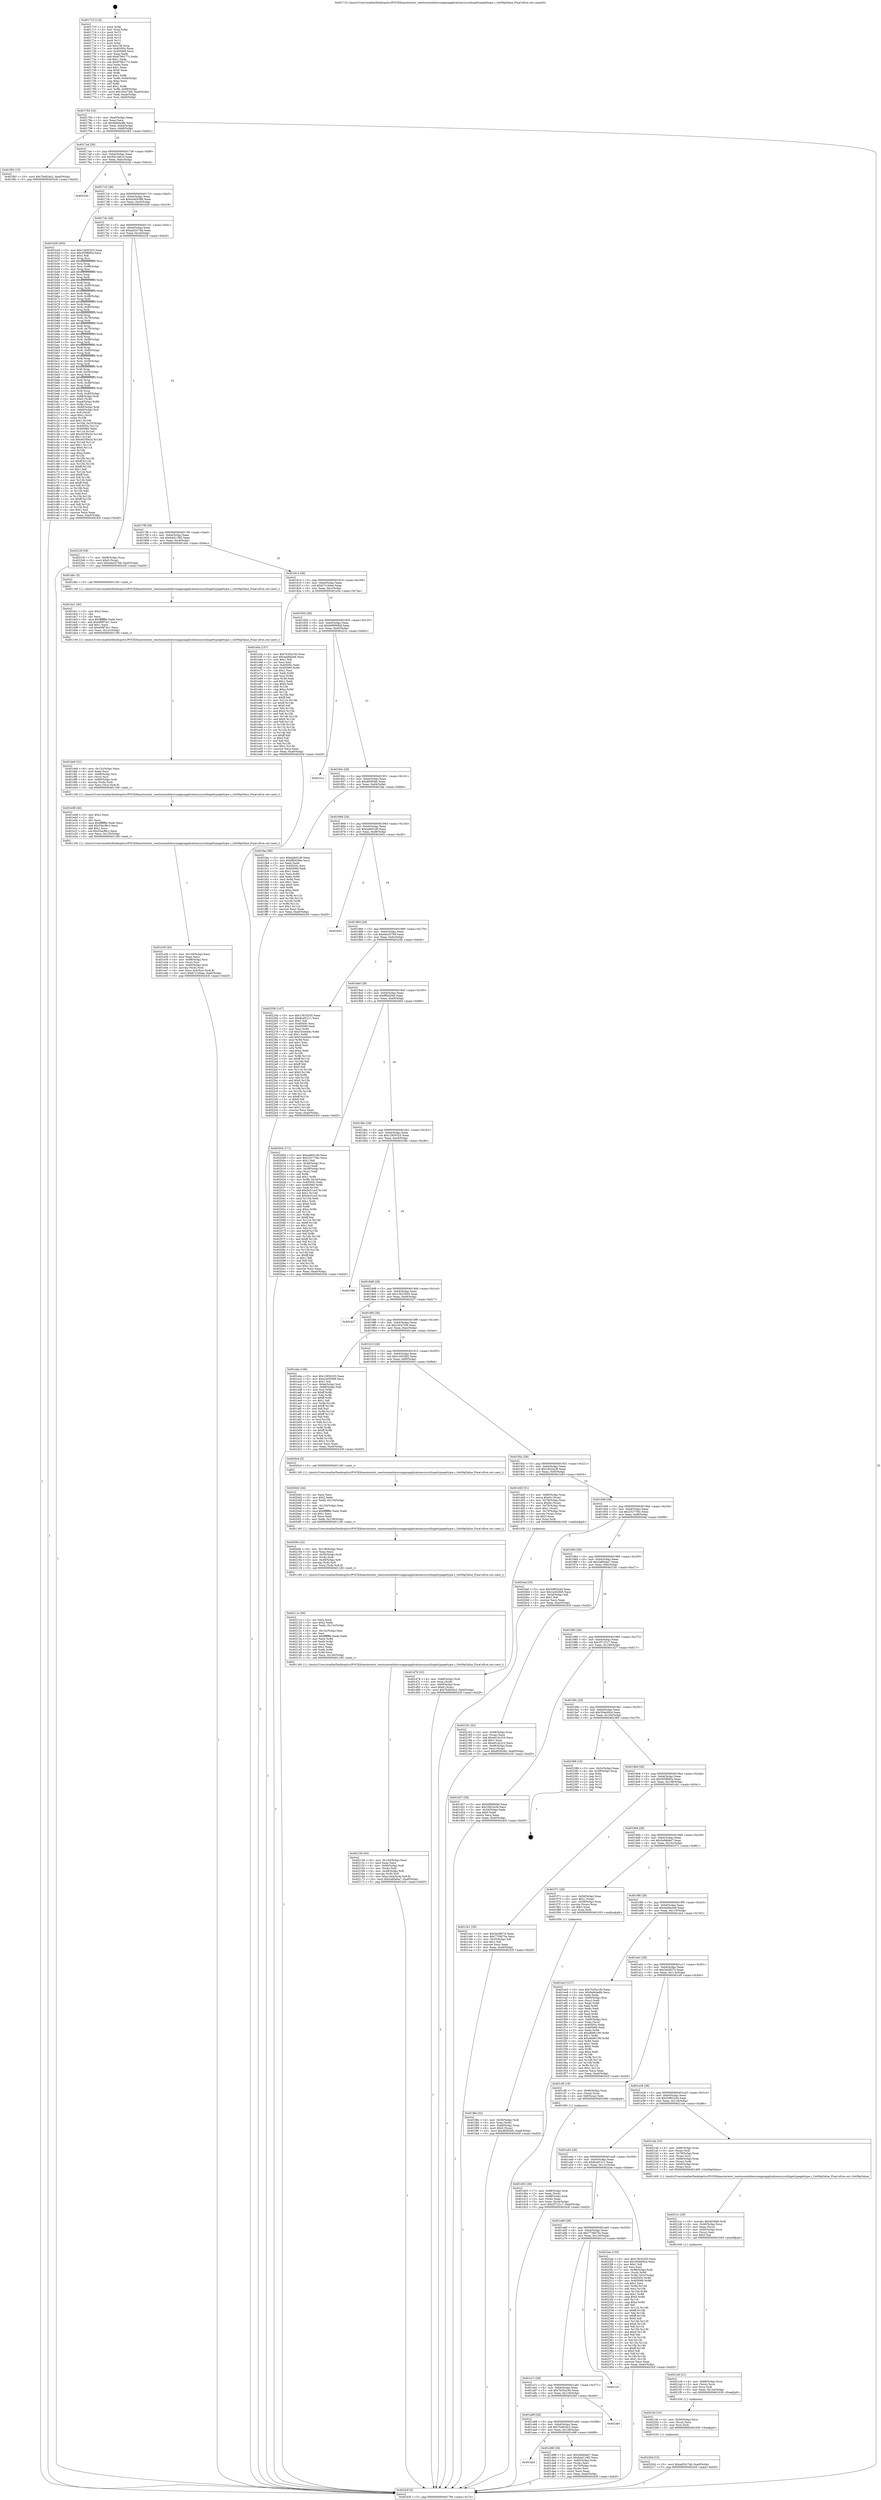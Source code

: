 digraph "0x401710" {
  label = "0x401710 (/mnt/c/Users/mathe/Desktop/tcc/POCII/binaries/extr_reactosmodulesrosappsapplicationssysutilsgettypegettype.c_GetMajValue_Final-ollvm.out::main(0))"
  labelloc = "t"
  node[shape=record]

  Entry [label="",width=0.3,height=0.3,shape=circle,fillcolor=black,style=filled]
  "0x401784" [label="{
     0x401784 [32]\l
     | [instrs]\l
     &nbsp;&nbsp;0x401784 \<+6\>: mov -0xa0(%rbp),%eax\l
     &nbsp;&nbsp;0x40178a \<+2\>: mov %eax,%ecx\l
     &nbsp;&nbsp;0x40178c \<+6\>: sub $0x9a9cbe8b,%ecx\l
     &nbsp;&nbsp;0x401792 \<+6\>: mov %eax,-0xb4(%rbp)\l
     &nbsp;&nbsp;0x401798 \<+6\>: mov %ecx,-0xb8(%rbp)\l
     &nbsp;&nbsp;0x40179e \<+6\>: je 0000000000401f62 \<main+0x852\>\l
  }"]
  "0x401f62" [label="{
     0x401f62 [15]\l
     | [instrs]\l
     &nbsp;&nbsp;0x401f62 \<+10\>: movl $0x7b482dc2,-0xa0(%rbp)\l
     &nbsp;&nbsp;0x401f6c \<+5\>: jmp 000000000040243f \<main+0xd2f\>\l
  }"]
  "0x4017a4" [label="{
     0x4017a4 [28]\l
     | [instrs]\l
     &nbsp;&nbsp;0x4017a4 \<+5\>: jmp 00000000004017a9 \<main+0x99\>\l
     &nbsp;&nbsp;0x4017a9 \<+6\>: mov -0xb4(%rbp),%eax\l
     &nbsp;&nbsp;0x4017af \<+5\>: sub $0x9d1c461d,%eax\l
     &nbsp;&nbsp;0x4017b4 \<+6\>: mov %eax,-0xbc(%rbp)\l
     &nbsp;&nbsp;0x4017ba \<+6\>: je 000000000040222b \<main+0xb1b\>\l
  }"]
  Exit [label="",width=0.3,height=0.3,shape=circle,fillcolor=black,style=filled,peripheries=2]
  "0x40222b" [label="{
     0x40222b\l
  }", style=dashed]
  "0x4017c0" [label="{
     0x4017c0 [28]\l
     | [instrs]\l
     &nbsp;&nbsp;0x4017c0 \<+5\>: jmp 00000000004017c5 \<main+0xb5\>\l
     &nbsp;&nbsp;0x4017c5 \<+6\>: mov -0xb4(%rbp),%eax\l
     &nbsp;&nbsp;0x4017cb \<+5\>: sub $0xa3a05598,%eax\l
     &nbsp;&nbsp;0x4017d0 \<+6\>: mov %eax,-0xc0(%rbp)\l
     &nbsp;&nbsp;0x4017d6 \<+6\>: je 0000000000401b28 \<main+0x418\>\l
  }"]
  "0x40220d" [label="{
     0x40220d [15]\l
     | [instrs]\l
     &nbsp;&nbsp;0x40220d \<+10\>: movl $0xad32c7dd,-0xa0(%rbp)\l
     &nbsp;&nbsp;0x402217 \<+5\>: jmp 000000000040243f \<main+0xd2f\>\l
  }"]
  "0x401b28" [label="{
     0x401b28 [393]\l
     | [instrs]\l
     &nbsp;&nbsp;0x401b28 \<+5\>: mov $0x12850325,%eax\l
     &nbsp;&nbsp;0x401b2d \<+5\>: mov $0x305f685a,%ecx\l
     &nbsp;&nbsp;0x401b32 \<+2\>: mov $0x1,%dl\l
     &nbsp;&nbsp;0x401b34 \<+3\>: mov %rsp,%rsi\l
     &nbsp;&nbsp;0x401b37 \<+4\>: add $0xfffffffffffffff0,%rsi\l
     &nbsp;&nbsp;0x401b3b \<+3\>: mov %rsi,%rsp\l
     &nbsp;&nbsp;0x401b3e \<+7\>: mov %rsi,-0x98(%rbp)\l
     &nbsp;&nbsp;0x401b45 \<+3\>: mov %rsp,%rsi\l
     &nbsp;&nbsp;0x401b48 \<+4\>: add $0xfffffffffffffff0,%rsi\l
     &nbsp;&nbsp;0x401b4c \<+3\>: mov %rsi,%rsp\l
     &nbsp;&nbsp;0x401b4f \<+3\>: mov %rsp,%rdi\l
     &nbsp;&nbsp;0x401b52 \<+4\>: add $0xfffffffffffffff0,%rdi\l
     &nbsp;&nbsp;0x401b56 \<+3\>: mov %rdi,%rsp\l
     &nbsp;&nbsp;0x401b59 \<+7\>: mov %rdi,-0x90(%rbp)\l
     &nbsp;&nbsp;0x401b60 \<+3\>: mov %rsp,%rdi\l
     &nbsp;&nbsp;0x401b63 \<+4\>: add $0xfffffffffffffff0,%rdi\l
     &nbsp;&nbsp;0x401b67 \<+3\>: mov %rdi,%rsp\l
     &nbsp;&nbsp;0x401b6a \<+7\>: mov %rdi,-0x88(%rbp)\l
     &nbsp;&nbsp;0x401b71 \<+3\>: mov %rsp,%rdi\l
     &nbsp;&nbsp;0x401b74 \<+4\>: add $0xfffffffffffffff0,%rdi\l
     &nbsp;&nbsp;0x401b78 \<+3\>: mov %rdi,%rsp\l
     &nbsp;&nbsp;0x401b7b \<+4\>: mov %rdi,-0x80(%rbp)\l
     &nbsp;&nbsp;0x401b7f \<+3\>: mov %rsp,%rdi\l
     &nbsp;&nbsp;0x401b82 \<+4\>: add $0xfffffffffffffff0,%rdi\l
     &nbsp;&nbsp;0x401b86 \<+3\>: mov %rdi,%rsp\l
     &nbsp;&nbsp;0x401b89 \<+4\>: mov %rdi,-0x78(%rbp)\l
     &nbsp;&nbsp;0x401b8d \<+3\>: mov %rsp,%rdi\l
     &nbsp;&nbsp;0x401b90 \<+4\>: add $0xfffffffffffffff0,%rdi\l
     &nbsp;&nbsp;0x401b94 \<+3\>: mov %rdi,%rsp\l
     &nbsp;&nbsp;0x401b97 \<+4\>: mov %rdi,-0x70(%rbp)\l
     &nbsp;&nbsp;0x401b9b \<+3\>: mov %rsp,%rdi\l
     &nbsp;&nbsp;0x401b9e \<+4\>: add $0xfffffffffffffff0,%rdi\l
     &nbsp;&nbsp;0x401ba2 \<+3\>: mov %rdi,%rsp\l
     &nbsp;&nbsp;0x401ba5 \<+4\>: mov %rdi,-0x68(%rbp)\l
     &nbsp;&nbsp;0x401ba9 \<+3\>: mov %rsp,%rdi\l
     &nbsp;&nbsp;0x401bac \<+4\>: add $0xfffffffffffffff0,%rdi\l
     &nbsp;&nbsp;0x401bb0 \<+3\>: mov %rdi,%rsp\l
     &nbsp;&nbsp;0x401bb3 \<+4\>: mov %rdi,-0x60(%rbp)\l
     &nbsp;&nbsp;0x401bb7 \<+3\>: mov %rsp,%rdi\l
     &nbsp;&nbsp;0x401bba \<+4\>: add $0xfffffffffffffff0,%rdi\l
     &nbsp;&nbsp;0x401bbe \<+3\>: mov %rdi,%rsp\l
     &nbsp;&nbsp;0x401bc1 \<+4\>: mov %rdi,-0x58(%rbp)\l
     &nbsp;&nbsp;0x401bc5 \<+3\>: mov %rsp,%rdi\l
     &nbsp;&nbsp;0x401bc8 \<+4\>: add $0xfffffffffffffff0,%rdi\l
     &nbsp;&nbsp;0x401bcc \<+3\>: mov %rdi,%rsp\l
     &nbsp;&nbsp;0x401bcf \<+4\>: mov %rdi,-0x50(%rbp)\l
     &nbsp;&nbsp;0x401bd3 \<+3\>: mov %rsp,%rdi\l
     &nbsp;&nbsp;0x401bd6 \<+4\>: add $0xfffffffffffffff0,%rdi\l
     &nbsp;&nbsp;0x401bda \<+3\>: mov %rdi,%rsp\l
     &nbsp;&nbsp;0x401bdd \<+4\>: mov %rdi,-0x48(%rbp)\l
     &nbsp;&nbsp;0x401be1 \<+3\>: mov %rsp,%rdi\l
     &nbsp;&nbsp;0x401be4 \<+4\>: add $0xfffffffffffffff0,%rdi\l
     &nbsp;&nbsp;0x401be8 \<+3\>: mov %rdi,%rsp\l
     &nbsp;&nbsp;0x401beb \<+4\>: mov %rdi,-0x40(%rbp)\l
     &nbsp;&nbsp;0x401bef \<+7\>: mov -0x98(%rbp),%rdi\l
     &nbsp;&nbsp;0x401bf6 \<+6\>: movl $0x0,(%rdi)\l
     &nbsp;&nbsp;0x401bfc \<+7\>: mov -0xa4(%rbp),%r8d\l
     &nbsp;&nbsp;0x401c03 \<+3\>: mov %r8d,(%rsi)\l
     &nbsp;&nbsp;0x401c06 \<+7\>: mov -0x90(%rbp),%rdi\l
     &nbsp;&nbsp;0x401c0d \<+7\>: mov -0xb0(%rbp),%r9\l
     &nbsp;&nbsp;0x401c14 \<+3\>: mov %r9,(%rdi)\l
     &nbsp;&nbsp;0x401c17 \<+3\>: cmpl $0x2,(%rsi)\l
     &nbsp;&nbsp;0x401c1a \<+4\>: setne %r10b\l
     &nbsp;&nbsp;0x401c1e \<+4\>: and $0x1,%r10b\l
     &nbsp;&nbsp;0x401c22 \<+4\>: mov %r10b,-0x35(%rbp)\l
     &nbsp;&nbsp;0x401c26 \<+8\>: mov 0x40505c,%r11d\l
     &nbsp;&nbsp;0x401c2e \<+7\>: mov 0x405060,%ebx\l
     &nbsp;&nbsp;0x401c35 \<+3\>: mov %r11d,%r14d\l
     &nbsp;&nbsp;0x401c38 \<+7\>: add $0x401f0e24,%r14d\l
     &nbsp;&nbsp;0x401c3f \<+4\>: sub $0x1,%r14d\l
     &nbsp;&nbsp;0x401c43 \<+7\>: sub $0x401f0e24,%r14d\l
     &nbsp;&nbsp;0x401c4a \<+4\>: imul %r14d,%r11d\l
     &nbsp;&nbsp;0x401c4e \<+4\>: and $0x1,%r11d\l
     &nbsp;&nbsp;0x401c52 \<+4\>: cmp $0x0,%r11d\l
     &nbsp;&nbsp;0x401c56 \<+4\>: sete %r10b\l
     &nbsp;&nbsp;0x401c5a \<+3\>: cmp $0xa,%ebx\l
     &nbsp;&nbsp;0x401c5d \<+4\>: setl %r15b\l
     &nbsp;&nbsp;0x401c61 \<+3\>: mov %r10b,%r12b\l
     &nbsp;&nbsp;0x401c64 \<+4\>: xor $0xff,%r12b\l
     &nbsp;&nbsp;0x401c68 \<+3\>: mov %r15b,%r13b\l
     &nbsp;&nbsp;0x401c6b \<+4\>: xor $0xff,%r13b\l
     &nbsp;&nbsp;0x401c6f \<+3\>: xor $0x1,%dl\l
     &nbsp;&nbsp;0x401c72 \<+3\>: mov %r12b,%sil\l
     &nbsp;&nbsp;0x401c75 \<+4\>: and $0xff,%sil\l
     &nbsp;&nbsp;0x401c79 \<+3\>: and %dl,%r10b\l
     &nbsp;&nbsp;0x401c7c \<+3\>: mov %r13b,%dil\l
     &nbsp;&nbsp;0x401c7f \<+4\>: and $0xff,%dil\l
     &nbsp;&nbsp;0x401c83 \<+3\>: and %dl,%r15b\l
     &nbsp;&nbsp;0x401c86 \<+3\>: or %r10b,%sil\l
     &nbsp;&nbsp;0x401c89 \<+3\>: or %r15b,%dil\l
     &nbsp;&nbsp;0x401c8c \<+3\>: xor %dil,%sil\l
     &nbsp;&nbsp;0x401c8f \<+3\>: or %r13b,%r12b\l
     &nbsp;&nbsp;0x401c92 \<+4\>: xor $0xff,%r12b\l
     &nbsp;&nbsp;0x401c96 \<+3\>: or $0x1,%dl\l
     &nbsp;&nbsp;0x401c99 \<+3\>: and %dl,%r12b\l
     &nbsp;&nbsp;0x401c9c \<+3\>: or %r12b,%sil\l
     &nbsp;&nbsp;0x401c9f \<+4\>: test $0x1,%sil\l
     &nbsp;&nbsp;0x401ca3 \<+3\>: cmovne %ecx,%eax\l
     &nbsp;&nbsp;0x401ca6 \<+6\>: mov %eax,-0xa0(%rbp)\l
     &nbsp;&nbsp;0x401cac \<+5\>: jmp 000000000040243f \<main+0xd2f\>\l
  }"]
  "0x4017dc" [label="{
     0x4017dc [28]\l
     | [instrs]\l
     &nbsp;&nbsp;0x4017dc \<+5\>: jmp 00000000004017e1 \<main+0xd1\>\l
     &nbsp;&nbsp;0x4017e1 \<+6\>: mov -0xb4(%rbp),%eax\l
     &nbsp;&nbsp;0x4017e7 \<+5\>: sub $0xad32c7dd,%eax\l
     &nbsp;&nbsp;0x4017ec \<+6\>: mov %eax,-0xc4(%rbp)\l
     &nbsp;&nbsp;0x4017f2 \<+6\>: je 000000000040223f \<main+0xb2f\>\l
  }"]
  "0x4021fe" [label="{
     0x4021fe [15]\l
     | [instrs]\l
     &nbsp;&nbsp;0x4021fe \<+4\>: mov -0x50(%rbp),%rcx\l
     &nbsp;&nbsp;0x402202 \<+3\>: mov (%rcx),%rcx\l
     &nbsp;&nbsp;0x402205 \<+3\>: mov %rcx,%rdi\l
     &nbsp;&nbsp;0x402208 \<+5\>: call 0000000000401030 \<free@plt\>\l
     | [calls]\l
     &nbsp;&nbsp;0x401030 \{1\} (unknown)\l
  }"]
  "0x40223f" [label="{
     0x40223f [28]\l
     | [instrs]\l
     &nbsp;&nbsp;0x40223f \<+7\>: mov -0x98(%rbp),%rax\l
     &nbsp;&nbsp;0x402246 \<+6\>: movl $0x0,(%rax)\l
     &nbsp;&nbsp;0x40224c \<+10\>: movl $0xeba357b9,-0xa0(%rbp)\l
     &nbsp;&nbsp;0x402256 \<+5\>: jmp 000000000040243f \<main+0xd2f\>\l
  }"]
  "0x4017f8" [label="{
     0x4017f8 [28]\l
     | [instrs]\l
     &nbsp;&nbsp;0x4017f8 \<+5\>: jmp 00000000004017fd \<main+0xed\>\l
     &nbsp;&nbsp;0x4017fd \<+6\>: mov -0xb4(%rbp),%eax\l
     &nbsp;&nbsp;0x401803 \<+5\>: sub $0xb4d119f2,%eax\l
     &nbsp;&nbsp;0x401808 \<+6\>: mov %eax,-0xc8(%rbp)\l
     &nbsp;&nbsp;0x40180e \<+6\>: je 0000000000401dbc \<main+0x6ac\>\l
  }"]
  "0x4021e9" [label="{
     0x4021e9 [21]\l
     | [instrs]\l
     &nbsp;&nbsp;0x4021e9 \<+4\>: mov -0x68(%rbp),%rcx\l
     &nbsp;&nbsp;0x4021ed \<+3\>: mov (%rcx),%rcx\l
     &nbsp;&nbsp;0x4021f0 \<+3\>: mov %rcx,%rdi\l
     &nbsp;&nbsp;0x4021f3 \<+6\>: mov %eax,-0x144(%rbp)\l
     &nbsp;&nbsp;0x4021f9 \<+5\>: call 0000000000401030 \<free@plt\>\l
     | [calls]\l
     &nbsp;&nbsp;0x401030 \{1\} (unknown)\l
  }"]
  "0x401dbc" [label="{
     0x401dbc [5]\l
     | [instrs]\l
     &nbsp;&nbsp;0x401dbc \<+5\>: call 0000000000401160 \<next_i\>\l
     | [calls]\l
     &nbsp;&nbsp;0x401160 \{1\} (/mnt/c/Users/mathe/Desktop/tcc/POCII/binaries/extr_reactosmodulesrosappsapplicationssysutilsgettypegettype.c_GetMajValue_Final-ollvm.out::next_i)\l
  }"]
  "0x401814" [label="{
     0x401814 [28]\l
     | [instrs]\l
     &nbsp;&nbsp;0x401814 \<+5\>: jmp 0000000000401819 \<main+0x109\>\l
     &nbsp;&nbsp;0x401819 \<+6\>: mov -0xb4(%rbp),%eax\l
     &nbsp;&nbsp;0x40181f \<+5\>: sub $0xb7c164ae,%eax\l
     &nbsp;&nbsp;0x401824 \<+6\>: mov %eax,-0xcc(%rbp)\l
     &nbsp;&nbsp;0x40182a \<+6\>: je 0000000000401e5a \<main+0x74a\>\l
  }"]
  "0x4021cc" [label="{
     0x4021cc [29]\l
     | [instrs]\l
     &nbsp;&nbsp;0x4021cc \<+10\>: movabs $0x4030b6,%rdi\l
     &nbsp;&nbsp;0x4021d6 \<+4\>: mov -0x40(%rbp),%rcx\l
     &nbsp;&nbsp;0x4021da \<+2\>: mov %eax,(%rcx)\l
     &nbsp;&nbsp;0x4021dc \<+4\>: mov -0x40(%rbp),%rcx\l
     &nbsp;&nbsp;0x4021e0 \<+2\>: mov (%rcx),%esi\l
     &nbsp;&nbsp;0x4021e2 \<+2\>: mov $0x0,%al\l
     &nbsp;&nbsp;0x4021e4 \<+5\>: call 0000000000401040 \<printf@plt\>\l
     | [calls]\l
     &nbsp;&nbsp;0x401040 \{1\} (unknown)\l
  }"]
  "0x401e5a" [label="{
     0x401e5a [137]\l
     | [instrs]\l
     &nbsp;&nbsp;0x401e5a \<+5\>: mov $0x7b35a100,%eax\l
     &nbsp;&nbsp;0x401e5f \<+5\>: mov $0x4ad9a5e8,%ecx\l
     &nbsp;&nbsp;0x401e64 \<+2\>: mov $0x1,%dl\l
     &nbsp;&nbsp;0x401e66 \<+2\>: xor %esi,%esi\l
     &nbsp;&nbsp;0x401e68 \<+7\>: mov 0x40505c,%edi\l
     &nbsp;&nbsp;0x401e6f \<+8\>: mov 0x405060,%r8d\l
     &nbsp;&nbsp;0x401e77 \<+3\>: sub $0x1,%esi\l
     &nbsp;&nbsp;0x401e7a \<+3\>: mov %edi,%r9d\l
     &nbsp;&nbsp;0x401e7d \<+3\>: add %esi,%r9d\l
     &nbsp;&nbsp;0x401e80 \<+4\>: imul %r9d,%edi\l
     &nbsp;&nbsp;0x401e84 \<+3\>: and $0x1,%edi\l
     &nbsp;&nbsp;0x401e87 \<+3\>: cmp $0x0,%edi\l
     &nbsp;&nbsp;0x401e8a \<+4\>: sete %r10b\l
     &nbsp;&nbsp;0x401e8e \<+4\>: cmp $0xa,%r8d\l
     &nbsp;&nbsp;0x401e92 \<+4\>: setl %r11b\l
     &nbsp;&nbsp;0x401e96 \<+3\>: mov %r10b,%bl\l
     &nbsp;&nbsp;0x401e99 \<+3\>: xor $0xff,%bl\l
     &nbsp;&nbsp;0x401e9c \<+3\>: mov %r11b,%r14b\l
     &nbsp;&nbsp;0x401e9f \<+4\>: xor $0xff,%r14b\l
     &nbsp;&nbsp;0x401ea3 \<+3\>: xor $0x0,%dl\l
     &nbsp;&nbsp;0x401ea6 \<+3\>: mov %bl,%r15b\l
     &nbsp;&nbsp;0x401ea9 \<+4\>: and $0x0,%r15b\l
     &nbsp;&nbsp;0x401ead \<+3\>: and %dl,%r10b\l
     &nbsp;&nbsp;0x401eb0 \<+3\>: mov %r14b,%r12b\l
     &nbsp;&nbsp;0x401eb3 \<+4\>: and $0x0,%r12b\l
     &nbsp;&nbsp;0x401eb7 \<+3\>: and %dl,%r11b\l
     &nbsp;&nbsp;0x401eba \<+3\>: or %r10b,%r15b\l
     &nbsp;&nbsp;0x401ebd \<+3\>: or %r11b,%r12b\l
     &nbsp;&nbsp;0x401ec0 \<+3\>: xor %r12b,%r15b\l
     &nbsp;&nbsp;0x401ec3 \<+3\>: or %r14b,%bl\l
     &nbsp;&nbsp;0x401ec6 \<+3\>: xor $0xff,%bl\l
     &nbsp;&nbsp;0x401ec9 \<+3\>: or $0x0,%dl\l
     &nbsp;&nbsp;0x401ecc \<+2\>: and %dl,%bl\l
     &nbsp;&nbsp;0x401ece \<+3\>: or %bl,%r15b\l
     &nbsp;&nbsp;0x401ed1 \<+4\>: test $0x1,%r15b\l
     &nbsp;&nbsp;0x401ed5 \<+3\>: cmovne %ecx,%eax\l
     &nbsp;&nbsp;0x401ed8 \<+6\>: mov %eax,-0xa0(%rbp)\l
     &nbsp;&nbsp;0x401ede \<+5\>: jmp 000000000040243f \<main+0xd2f\>\l
  }"]
  "0x401830" [label="{
     0x401830 [28]\l
     | [instrs]\l
     &nbsp;&nbsp;0x401830 \<+5\>: jmp 0000000000401835 \<main+0x125\>\l
     &nbsp;&nbsp;0x401835 \<+6\>: mov -0xb4(%rbp),%eax\l
     &nbsp;&nbsp;0x40183b \<+5\>: sub $0xb990840d,%eax\l
     &nbsp;&nbsp;0x401840 \<+6\>: mov %eax,-0xd0(%rbp)\l
     &nbsp;&nbsp;0x401846 \<+6\>: je 000000000040221c \<main+0xb0c\>\l
  }"]
  "0x402156" [label="{
     0x402156 [43]\l
     | [instrs]\l
     &nbsp;&nbsp;0x402156 \<+6\>: mov -0x140(%rbp),%ecx\l
     &nbsp;&nbsp;0x40215c \<+3\>: imul %eax,%ecx\l
     &nbsp;&nbsp;0x40215f \<+4\>: mov -0x50(%rbp),%rdi\l
     &nbsp;&nbsp;0x402163 \<+3\>: mov (%rdi),%rdi\l
     &nbsp;&nbsp;0x402166 \<+4\>: mov -0x48(%rbp),%r8\l
     &nbsp;&nbsp;0x40216a \<+3\>: movslq (%r8),%r8\l
     &nbsp;&nbsp;0x40216d \<+5\>: mov %ecx,0x4(%rdi,%r8,8)\l
     &nbsp;&nbsp;0x402172 \<+10\>: movl $0x2a85eba7,-0xa0(%rbp)\l
     &nbsp;&nbsp;0x40217c \<+5\>: jmp 000000000040243f \<main+0xd2f\>\l
  }"]
  "0x40221c" [label="{
     0x40221c\l
  }", style=dashed]
  "0x40184c" [label="{
     0x40184c [28]\l
     | [instrs]\l
     &nbsp;&nbsp;0x40184c \<+5\>: jmp 0000000000401851 \<main+0x141\>\l
     &nbsp;&nbsp;0x401851 \<+6\>: mov -0xb4(%rbp),%eax\l
     &nbsp;&nbsp;0x401857 \<+5\>: sub $0xdf2954fc,%eax\l
     &nbsp;&nbsp;0x40185c \<+6\>: mov %eax,-0xd4(%rbp)\l
     &nbsp;&nbsp;0x401862 \<+6\>: je 0000000000401fae \<main+0x89e\>\l
  }"]
  "0x40211e" [label="{
     0x40211e [56]\l
     | [instrs]\l
     &nbsp;&nbsp;0x40211e \<+2\>: xor %ecx,%ecx\l
     &nbsp;&nbsp;0x402120 \<+5\>: mov $0x2,%edx\l
     &nbsp;&nbsp;0x402125 \<+6\>: mov %edx,-0x13c(%rbp)\l
     &nbsp;&nbsp;0x40212b \<+1\>: cltd\l
     &nbsp;&nbsp;0x40212c \<+6\>: mov -0x13c(%rbp),%esi\l
     &nbsp;&nbsp;0x402132 \<+2\>: idiv %esi\l
     &nbsp;&nbsp;0x402134 \<+6\>: imul $0xfffffffe,%edx,%edx\l
     &nbsp;&nbsp;0x40213a \<+3\>: mov %ecx,%r9d\l
     &nbsp;&nbsp;0x40213d \<+3\>: sub %edx,%r9d\l
     &nbsp;&nbsp;0x402140 \<+2\>: mov %ecx,%edx\l
     &nbsp;&nbsp;0x402142 \<+3\>: sub $0x1,%edx\l
     &nbsp;&nbsp;0x402145 \<+3\>: add %edx,%r9d\l
     &nbsp;&nbsp;0x402148 \<+3\>: sub %r9d,%ecx\l
     &nbsp;&nbsp;0x40214b \<+6\>: mov %ecx,-0x140(%rbp)\l
     &nbsp;&nbsp;0x402151 \<+5\>: call 0000000000401160 \<next_i\>\l
     | [calls]\l
     &nbsp;&nbsp;0x401160 \{1\} (/mnt/c/Users/mathe/Desktop/tcc/POCII/binaries/extr_reactosmodulesrosappsapplicationssysutilsgettypegettype.c_GetMajValue_Final-ollvm.out::next_i)\l
  }"]
  "0x401fae" [label="{
     0x401fae [86]\l
     | [instrs]\l
     &nbsp;&nbsp;0x401fae \<+5\>: mov $0xeafe01d9,%eax\l
     &nbsp;&nbsp;0x401fb3 \<+5\>: mov $0xf8642feb,%ecx\l
     &nbsp;&nbsp;0x401fb8 \<+2\>: xor %edx,%edx\l
     &nbsp;&nbsp;0x401fba \<+7\>: mov 0x40505c,%esi\l
     &nbsp;&nbsp;0x401fc1 \<+7\>: mov 0x405060,%edi\l
     &nbsp;&nbsp;0x401fc8 \<+3\>: sub $0x1,%edx\l
     &nbsp;&nbsp;0x401fcb \<+3\>: mov %esi,%r8d\l
     &nbsp;&nbsp;0x401fce \<+3\>: add %edx,%r8d\l
     &nbsp;&nbsp;0x401fd1 \<+4\>: imul %r8d,%esi\l
     &nbsp;&nbsp;0x401fd5 \<+3\>: and $0x1,%esi\l
     &nbsp;&nbsp;0x401fd8 \<+3\>: cmp $0x0,%esi\l
     &nbsp;&nbsp;0x401fdb \<+4\>: sete %r9b\l
     &nbsp;&nbsp;0x401fdf \<+3\>: cmp $0xa,%edi\l
     &nbsp;&nbsp;0x401fe2 \<+4\>: setl %r10b\l
     &nbsp;&nbsp;0x401fe6 \<+3\>: mov %r9b,%r11b\l
     &nbsp;&nbsp;0x401fe9 \<+3\>: and %r10b,%r11b\l
     &nbsp;&nbsp;0x401fec \<+3\>: xor %r10b,%r9b\l
     &nbsp;&nbsp;0x401fef \<+3\>: or %r9b,%r11b\l
     &nbsp;&nbsp;0x401ff2 \<+4\>: test $0x1,%r11b\l
     &nbsp;&nbsp;0x401ff6 \<+3\>: cmovne %ecx,%eax\l
     &nbsp;&nbsp;0x401ff9 \<+6\>: mov %eax,-0xa0(%rbp)\l
     &nbsp;&nbsp;0x401fff \<+5\>: jmp 000000000040243f \<main+0xd2f\>\l
  }"]
  "0x401868" [label="{
     0x401868 [28]\l
     | [instrs]\l
     &nbsp;&nbsp;0x401868 \<+5\>: jmp 000000000040186d \<main+0x15d\>\l
     &nbsp;&nbsp;0x40186d \<+6\>: mov -0xb4(%rbp),%eax\l
     &nbsp;&nbsp;0x401873 \<+5\>: sub $0xeafe01d9,%eax\l
     &nbsp;&nbsp;0x401878 \<+6\>: mov %eax,-0xd8(%rbp)\l
     &nbsp;&nbsp;0x40187e \<+6\>: je 0000000000402402 \<main+0xcf2\>\l
  }"]
  "0x4020fe" [label="{
     0x4020fe [32]\l
     | [instrs]\l
     &nbsp;&nbsp;0x4020fe \<+6\>: mov -0x138(%rbp),%ecx\l
     &nbsp;&nbsp;0x402104 \<+3\>: imul %eax,%ecx\l
     &nbsp;&nbsp;0x402107 \<+4\>: mov -0x50(%rbp),%rdi\l
     &nbsp;&nbsp;0x40210b \<+3\>: mov (%rdi),%rdi\l
     &nbsp;&nbsp;0x40210e \<+4\>: mov -0x48(%rbp),%r8\l
     &nbsp;&nbsp;0x402112 \<+3\>: movslq (%r8),%r8\l
     &nbsp;&nbsp;0x402115 \<+4\>: mov %ecx,(%rdi,%r8,8)\l
     &nbsp;&nbsp;0x402119 \<+5\>: call 0000000000401160 \<next_i\>\l
     | [calls]\l
     &nbsp;&nbsp;0x401160 \{1\} (/mnt/c/Users/mathe/Desktop/tcc/POCII/binaries/extr_reactosmodulesrosappsapplicationssysutilsgettypegettype.c_GetMajValue_Final-ollvm.out::next_i)\l
  }"]
  "0x402402" [label="{
     0x402402\l
  }", style=dashed]
  "0x401884" [label="{
     0x401884 [28]\l
     | [instrs]\l
     &nbsp;&nbsp;0x401884 \<+5\>: jmp 0000000000401889 \<main+0x179\>\l
     &nbsp;&nbsp;0x401889 \<+6\>: mov -0xb4(%rbp),%eax\l
     &nbsp;&nbsp;0x40188f \<+5\>: sub $0xeba357b9,%eax\l
     &nbsp;&nbsp;0x401894 \<+6\>: mov %eax,-0xdc(%rbp)\l
     &nbsp;&nbsp;0x40189a \<+6\>: je 000000000040225b \<main+0xb4b\>\l
  }"]
  "0x4020d2" [label="{
     0x4020d2 [44]\l
     | [instrs]\l
     &nbsp;&nbsp;0x4020d2 \<+2\>: xor %ecx,%ecx\l
     &nbsp;&nbsp;0x4020d4 \<+5\>: mov $0x2,%edx\l
     &nbsp;&nbsp;0x4020d9 \<+6\>: mov %edx,-0x134(%rbp)\l
     &nbsp;&nbsp;0x4020df \<+1\>: cltd\l
     &nbsp;&nbsp;0x4020e0 \<+6\>: mov -0x134(%rbp),%esi\l
     &nbsp;&nbsp;0x4020e6 \<+2\>: idiv %esi\l
     &nbsp;&nbsp;0x4020e8 \<+6\>: imul $0xfffffffe,%edx,%edx\l
     &nbsp;&nbsp;0x4020ee \<+3\>: sub $0x1,%ecx\l
     &nbsp;&nbsp;0x4020f1 \<+2\>: sub %ecx,%edx\l
     &nbsp;&nbsp;0x4020f3 \<+6\>: mov %edx,-0x138(%rbp)\l
     &nbsp;&nbsp;0x4020f9 \<+5\>: call 0000000000401160 \<next_i\>\l
     | [calls]\l
     &nbsp;&nbsp;0x401160 \{1\} (/mnt/c/Users/mathe/Desktop/tcc/POCII/binaries/extr_reactosmodulesrosappsapplicationssysutilsgettypegettype.c_GetMajValue_Final-ollvm.out::next_i)\l
  }"]
  "0x40225b" [label="{
     0x40225b [147]\l
     | [instrs]\l
     &nbsp;&nbsp;0x40225b \<+5\>: mov $0x13b33205,%eax\l
     &nbsp;&nbsp;0x402260 \<+5\>: mov $0x6caf1211,%ecx\l
     &nbsp;&nbsp;0x402265 \<+2\>: mov $0x1,%dl\l
     &nbsp;&nbsp;0x402267 \<+7\>: mov 0x40505c,%esi\l
     &nbsp;&nbsp;0x40226e \<+7\>: mov 0x405060,%edi\l
     &nbsp;&nbsp;0x402275 \<+3\>: mov %esi,%r8d\l
     &nbsp;&nbsp;0x402278 \<+7\>: sub $0x53cb444c,%r8d\l
     &nbsp;&nbsp;0x40227f \<+4\>: sub $0x1,%r8d\l
     &nbsp;&nbsp;0x402283 \<+7\>: add $0x53cb444c,%r8d\l
     &nbsp;&nbsp;0x40228a \<+4\>: imul %r8d,%esi\l
     &nbsp;&nbsp;0x40228e \<+3\>: and $0x1,%esi\l
     &nbsp;&nbsp;0x402291 \<+3\>: cmp $0x0,%esi\l
     &nbsp;&nbsp;0x402294 \<+4\>: sete %r9b\l
     &nbsp;&nbsp;0x402298 \<+3\>: cmp $0xa,%edi\l
     &nbsp;&nbsp;0x40229b \<+4\>: setl %r10b\l
     &nbsp;&nbsp;0x40229f \<+3\>: mov %r9b,%r11b\l
     &nbsp;&nbsp;0x4022a2 \<+4\>: xor $0xff,%r11b\l
     &nbsp;&nbsp;0x4022a6 \<+3\>: mov %r10b,%bl\l
     &nbsp;&nbsp;0x4022a9 \<+3\>: xor $0xff,%bl\l
     &nbsp;&nbsp;0x4022ac \<+3\>: xor $0x0,%dl\l
     &nbsp;&nbsp;0x4022af \<+3\>: mov %r11b,%r14b\l
     &nbsp;&nbsp;0x4022b2 \<+4\>: and $0x0,%r14b\l
     &nbsp;&nbsp;0x4022b6 \<+3\>: and %dl,%r9b\l
     &nbsp;&nbsp;0x4022b9 \<+3\>: mov %bl,%r15b\l
     &nbsp;&nbsp;0x4022bc \<+4\>: and $0x0,%r15b\l
     &nbsp;&nbsp;0x4022c0 \<+3\>: and %dl,%r10b\l
     &nbsp;&nbsp;0x4022c3 \<+3\>: or %r9b,%r14b\l
     &nbsp;&nbsp;0x4022c6 \<+3\>: or %r10b,%r15b\l
     &nbsp;&nbsp;0x4022c9 \<+3\>: xor %r15b,%r14b\l
     &nbsp;&nbsp;0x4022cc \<+3\>: or %bl,%r11b\l
     &nbsp;&nbsp;0x4022cf \<+4\>: xor $0xff,%r11b\l
     &nbsp;&nbsp;0x4022d3 \<+3\>: or $0x0,%dl\l
     &nbsp;&nbsp;0x4022d6 \<+3\>: and %dl,%r11b\l
     &nbsp;&nbsp;0x4022d9 \<+3\>: or %r11b,%r14b\l
     &nbsp;&nbsp;0x4022dc \<+4\>: test $0x1,%r14b\l
     &nbsp;&nbsp;0x4022e0 \<+3\>: cmovne %ecx,%eax\l
     &nbsp;&nbsp;0x4022e3 \<+6\>: mov %eax,-0xa0(%rbp)\l
     &nbsp;&nbsp;0x4022e9 \<+5\>: jmp 000000000040243f \<main+0xd2f\>\l
  }"]
  "0x4018a0" [label="{
     0x4018a0 [28]\l
     | [instrs]\l
     &nbsp;&nbsp;0x4018a0 \<+5\>: jmp 00000000004018a5 \<main+0x195\>\l
     &nbsp;&nbsp;0x4018a5 \<+6\>: mov -0xb4(%rbp),%eax\l
     &nbsp;&nbsp;0x4018ab \<+5\>: sub $0xf8642feb,%eax\l
     &nbsp;&nbsp;0x4018b0 \<+6\>: mov %eax,-0xe0(%rbp)\l
     &nbsp;&nbsp;0x4018b6 \<+6\>: je 0000000000402004 \<main+0x8f4\>\l
  }"]
  "0x401f8e" [label="{
     0x401f8e [32]\l
     | [instrs]\l
     &nbsp;&nbsp;0x401f8e \<+4\>: mov -0x50(%rbp),%rdi\l
     &nbsp;&nbsp;0x401f92 \<+3\>: mov %rax,(%rdi)\l
     &nbsp;&nbsp;0x401f95 \<+4\>: mov -0x48(%rbp),%rax\l
     &nbsp;&nbsp;0x401f99 \<+6\>: movl $0x0,(%rax)\l
     &nbsp;&nbsp;0x401f9f \<+10\>: movl $0xdf2954fc,-0xa0(%rbp)\l
     &nbsp;&nbsp;0x401fa9 \<+5\>: jmp 000000000040243f \<main+0xd2f\>\l
  }"]
  "0x402004" [label="{
     0x402004 [171]\l
     | [instrs]\l
     &nbsp;&nbsp;0x402004 \<+5\>: mov $0xeafe01d9,%eax\l
     &nbsp;&nbsp;0x402009 \<+5\>: mov $0x25277f4c,%ecx\l
     &nbsp;&nbsp;0x40200e \<+2\>: mov $0x1,%dl\l
     &nbsp;&nbsp;0x402010 \<+4\>: mov -0x48(%rbp),%rsi\l
     &nbsp;&nbsp;0x402014 \<+2\>: mov (%rsi),%edi\l
     &nbsp;&nbsp;0x402016 \<+4\>: mov -0x58(%rbp),%rsi\l
     &nbsp;&nbsp;0x40201a \<+2\>: cmp (%rsi),%edi\l
     &nbsp;&nbsp;0x40201c \<+4\>: setl %r8b\l
     &nbsp;&nbsp;0x402020 \<+4\>: and $0x1,%r8b\l
     &nbsp;&nbsp;0x402024 \<+4\>: mov %r8b,-0x2d(%rbp)\l
     &nbsp;&nbsp;0x402028 \<+7\>: mov 0x40505c,%edi\l
     &nbsp;&nbsp;0x40202f \<+8\>: mov 0x405060,%r9d\l
     &nbsp;&nbsp;0x402037 \<+3\>: mov %edi,%r10d\l
     &nbsp;&nbsp;0x40203a \<+7\>: add $0x5e51ce3,%r10d\l
     &nbsp;&nbsp;0x402041 \<+4\>: sub $0x1,%r10d\l
     &nbsp;&nbsp;0x402045 \<+7\>: sub $0x5e51ce3,%r10d\l
     &nbsp;&nbsp;0x40204c \<+4\>: imul %r10d,%edi\l
     &nbsp;&nbsp;0x402050 \<+3\>: and $0x1,%edi\l
     &nbsp;&nbsp;0x402053 \<+3\>: cmp $0x0,%edi\l
     &nbsp;&nbsp;0x402056 \<+4\>: sete %r8b\l
     &nbsp;&nbsp;0x40205a \<+4\>: cmp $0xa,%r9d\l
     &nbsp;&nbsp;0x40205e \<+4\>: setl %r11b\l
     &nbsp;&nbsp;0x402062 \<+3\>: mov %r8b,%bl\l
     &nbsp;&nbsp;0x402065 \<+3\>: xor $0xff,%bl\l
     &nbsp;&nbsp;0x402068 \<+3\>: mov %r11b,%r14b\l
     &nbsp;&nbsp;0x40206b \<+4\>: xor $0xff,%r14b\l
     &nbsp;&nbsp;0x40206f \<+3\>: xor $0x1,%dl\l
     &nbsp;&nbsp;0x402072 \<+3\>: mov %bl,%r15b\l
     &nbsp;&nbsp;0x402075 \<+4\>: and $0xff,%r15b\l
     &nbsp;&nbsp;0x402079 \<+3\>: and %dl,%r8b\l
     &nbsp;&nbsp;0x40207c \<+3\>: mov %r14b,%r12b\l
     &nbsp;&nbsp;0x40207f \<+4\>: and $0xff,%r12b\l
     &nbsp;&nbsp;0x402083 \<+3\>: and %dl,%r11b\l
     &nbsp;&nbsp;0x402086 \<+3\>: or %r8b,%r15b\l
     &nbsp;&nbsp;0x402089 \<+3\>: or %r11b,%r12b\l
     &nbsp;&nbsp;0x40208c \<+3\>: xor %r12b,%r15b\l
     &nbsp;&nbsp;0x40208f \<+3\>: or %r14b,%bl\l
     &nbsp;&nbsp;0x402092 \<+3\>: xor $0xff,%bl\l
     &nbsp;&nbsp;0x402095 \<+3\>: or $0x1,%dl\l
     &nbsp;&nbsp;0x402098 \<+2\>: and %dl,%bl\l
     &nbsp;&nbsp;0x40209a \<+3\>: or %bl,%r15b\l
     &nbsp;&nbsp;0x40209d \<+4\>: test $0x1,%r15b\l
     &nbsp;&nbsp;0x4020a1 \<+3\>: cmovne %ecx,%eax\l
     &nbsp;&nbsp;0x4020a4 \<+6\>: mov %eax,-0xa0(%rbp)\l
     &nbsp;&nbsp;0x4020aa \<+5\>: jmp 000000000040243f \<main+0xd2f\>\l
  }"]
  "0x4018bc" [label="{
     0x4018bc [28]\l
     | [instrs]\l
     &nbsp;&nbsp;0x4018bc \<+5\>: jmp 00000000004018c1 \<main+0x1b1\>\l
     &nbsp;&nbsp;0x4018c1 \<+6\>: mov -0xb4(%rbp),%eax\l
     &nbsp;&nbsp;0x4018c7 \<+5\>: sub $0x12850325,%eax\l
     &nbsp;&nbsp;0x4018cc \<+6\>: mov %eax,-0xe4(%rbp)\l
     &nbsp;&nbsp;0x4018d2 \<+6\>: je 000000000040239b \<main+0xc8b\>\l
  }"]
  "0x401e30" [label="{
     0x401e30 [42]\l
     | [instrs]\l
     &nbsp;&nbsp;0x401e30 \<+6\>: mov -0x130(%rbp),%ecx\l
     &nbsp;&nbsp;0x401e36 \<+3\>: imul %eax,%ecx\l
     &nbsp;&nbsp;0x401e39 \<+4\>: mov -0x68(%rbp),%rsi\l
     &nbsp;&nbsp;0x401e3d \<+3\>: mov (%rsi),%rsi\l
     &nbsp;&nbsp;0x401e40 \<+4\>: mov -0x60(%rbp),%rdi\l
     &nbsp;&nbsp;0x401e44 \<+3\>: movslq (%rdi),%rdi\l
     &nbsp;&nbsp;0x401e47 \<+4\>: mov %ecx,0x4(%rsi,%rdi,8)\l
     &nbsp;&nbsp;0x401e4b \<+10\>: movl $0xb7c164ae,-0xa0(%rbp)\l
     &nbsp;&nbsp;0x401e55 \<+5\>: jmp 000000000040243f \<main+0xd2f\>\l
  }"]
  "0x40239b" [label="{
     0x40239b\l
  }", style=dashed]
  "0x4018d8" [label="{
     0x4018d8 [28]\l
     | [instrs]\l
     &nbsp;&nbsp;0x4018d8 \<+5\>: jmp 00000000004018dd \<main+0x1cd\>\l
     &nbsp;&nbsp;0x4018dd \<+6\>: mov -0xb4(%rbp),%eax\l
     &nbsp;&nbsp;0x4018e3 \<+5\>: sub $0x13b33205,%eax\l
     &nbsp;&nbsp;0x4018e8 \<+6\>: mov %eax,-0xe8(%rbp)\l
     &nbsp;&nbsp;0x4018ee \<+6\>: je 0000000000402427 \<main+0xd17\>\l
  }"]
  "0x401e08" [label="{
     0x401e08 [40]\l
     | [instrs]\l
     &nbsp;&nbsp;0x401e08 \<+5\>: mov $0x2,%ecx\l
     &nbsp;&nbsp;0x401e0d \<+1\>: cltd\l
     &nbsp;&nbsp;0x401e0e \<+2\>: idiv %ecx\l
     &nbsp;&nbsp;0x401e10 \<+6\>: imul $0xfffffffe,%edx,%ecx\l
     &nbsp;&nbsp;0x401e16 \<+6\>: add $0x55acf8c3,%ecx\l
     &nbsp;&nbsp;0x401e1c \<+3\>: add $0x1,%ecx\l
     &nbsp;&nbsp;0x401e1f \<+6\>: sub $0x55acf8c3,%ecx\l
     &nbsp;&nbsp;0x401e25 \<+6\>: mov %ecx,-0x130(%rbp)\l
     &nbsp;&nbsp;0x401e2b \<+5\>: call 0000000000401160 \<next_i\>\l
     | [calls]\l
     &nbsp;&nbsp;0x401160 \{1\} (/mnt/c/Users/mathe/Desktop/tcc/POCII/binaries/extr_reactosmodulesrosappsapplicationssysutilsgettypegettype.c_GetMajValue_Final-ollvm.out::next_i)\l
  }"]
  "0x402427" [label="{
     0x402427\l
  }", style=dashed]
  "0x4018f4" [label="{
     0x4018f4 [28]\l
     | [instrs]\l
     &nbsp;&nbsp;0x4018f4 \<+5\>: jmp 00000000004018f9 \<main+0x1e9\>\l
     &nbsp;&nbsp;0x4018f9 \<+6\>: mov -0xb4(%rbp),%eax\l
     &nbsp;&nbsp;0x4018ff \<+5\>: sub $0x19c472fd,%eax\l
     &nbsp;&nbsp;0x401904 \<+6\>: mov %eax,-0xec(%rbp)\l
     &nbsp;&nbsp;0x40190a \<+6\>: je 0000000000401abe \<main+0x3ae\>\l
  }"]
  "0x401de9" [label="{
     0x401de9 [31]\l
     | [instrs]\l
     &nbsp;&nbsp;0x401de9 \<+6\>: mov -0x12c(%rbp),%ecx\l
     &nbsp;&nbsp;0x401def \<+3\>: imul %eax,%ecx\l
     &nbsp;&nbsp;0x401df2 \<+4\>: mov -0x68(%rbp),%rsi\l
     &nbsp;&nbsp;0x401df6 \<+3\>: mov (%rsi),%rsi\l
     &nbsp;&nbsp;0x401df9 \<+4\>: mov -0x60(%rbp),%rdi\l
     &nbsp;&nbsp;0x401dfd \<+3\>: movslq (%rdi),%rdi\l
     &nbsp;&nbsp;0x401e00 \<+3\>: mov %ecx,(%rsi,%rdi,8)\l
     &nbsp;&nbsp;0x401e03 \<+5\>: call 0000000000401160 \<next_i\>\l
     | [calls]\l
     &nbsp;&nbsp;0x401160 \{1\} (/mnt/c/Users/mathe/Desktop/tcc/POCII/binaries/extr_reactosmodulesrosappsapplicationssysutilsgettypegettype.c_GetMajValue_Final-ollvm.out::next_i)\l
  }"]
  "0x401abe" [label="{
     0x401abe [106]\l
     | [instrs]\l
     &nbsp;&nbsp;0x401abe \<+5\>: mov $0x12850325,%eax\l
     &nbsp;&nbsp;0x401ac3 \<+5\>: mov $0xa3a05598,%ecx\l
     &nbsp;&nbsp;0x401ac8 \<+2\>: mov $0x1,%dl\l
     &nbsp;&nbsp;0x401aca \<+7\>: mov -0x9a(%rbp),%sil\l
     &nbsp;&nbsp;0x401ad1 \<+7\>: mov -0x99(%rbp),%dil\l
     &nbsp;&nbsp;0x401ad8 \<+3\>: mov %sil,%r8b\l
     &nbsp;&nbsp;0x401adb \<+4\>: xor $0xff,%r8b\l
     &nbsp;&nbsp;0x401adf \<+3\>: mov %dil,%r9b\l
     &nbsp;&nbsp;0x401ae2 \<+4\>: xor $0xff,%r9b\l
     &nbsp;&nbsp;0x401ae6 \<+3\>: xor $0x1,%dl\l
     &nbsp;&nbsp;0x401ae9 \<+3\>: mov %r8b,%r10b\l
     &nbsp;&nbsp;0x401aec \<+4\>: and $0xff,%r10b\l
     &nbsp;&nbsp;0x401af0 \<+3\>: and %dl,%sil\l
     &nbsp;&nbsp;0x401af3 \<+3\>: mov %r9b,%r11b\l
     &nbsp;&nbsp;0x401af6 \<+4\>: and $0xff,%r11b\l
     &nbsp;&nbsp;0x401afa \<+3\>: and %dl,%dil\l
     &nbsp;&nbsp;0x401afd \<+3\>: or %sil,%r10b\l
     &nbsp;&nbsp;0x401b00 \<+3\>: or %dil,%r11b\l
     &nbsp;&nbsp;0x401b03 \<+3\>: xor %r11b,%r10b\l
     &nbsp;&nbsp;0x401b06 \<+3\>: or %r9b,%r8b\l
     &nbsp;&nbsp;0x401b09 \<+4\>: xor $0xff,%r8b\l
     &nbsp;&nbsp;0x401b0d \<+3\>: or $0x1,%dl\l
     &nbsp;&nbsp;0x401b10 \<+3\>: and %dl,%r8b\l
     &nbsp;&nbsp;0x401b13 \<+3\>: or %r8b,%r10b\l
     &nbsp;&nbsp;0x401b16 \<+4\>: test $0x1,%r10b\l
     &nbsp;&nbsp;0x401b1a \<+3\>: cmovne %ecx,%eax\l
     &nbsp;&nbsp;0x401b1d \<+6\>: mov %eax,-0xa0(%rbp)\l
     &nbsp;&nbsp;0x401b23 \<+5\>: jmp 000000000040243f \<main+0xd2f\>\l
  }"]
  "0x401910" [label="{
     0x401910 [28]\l
     | [instrs]\l
     &nbsp;&nbsp;0x401910 \<+5\>: jmp 0000000000401915 \<main+0x205\>\l
     &nbsp;&nbsp;0x401915 \<+6\>: mov -0xb4(%rbp),%eax\l
     &nbsp;&nbsp;0x40191b \<+5\>: sub $0x1e452fd5,%eax\l
     &nbsp;&nbsp;0x401920 \<+6\>: mov %eax,-0xf0(%rbp)\l
     &nbsp;&nbsp;0x401926 \<+6\>: je 00000000004020cd \<main+0x9bd\>\l
  }"]
  "0x40243f" [label="{
     0x40243f [5]\l
     | [instrs]\l
     &nbsp;&nbsp;0x40243f \<+5\>: jmp 0000000000401784 \<main+0x74\>\l
  }"]
  "0x401710" [label="{
     0x401710 [116]\l
     | [instrs]\l
     &nbsp;&nbsp;0x401710 \<+1\>: push %rbp\l
     &nbsp;&nbsp;0x401711 \<+3\>: mov %rsp,%rbp\l
     &nbsp;&nbsp;0x401714 \<+2\>: push %r15\l
     &nbsp;&nbsp;0x401716 \<+2\>: push %r14\l
     &nbsp;&nbsp;0x401718 \<+2\>: push %r13\l
     &nbsp;&nbsp;0x40171a \<+2\>: push %r12\l
     &nbsp;&nbsp;0x40171c \<+1\>: push %rbx\l
     &nbsp;&nbsp;0x40171d \<+7\>: sub $0x138,%rsp\l
     &nbsp;&nbsp;0x401724 \<+7\>: mov 0x40505c,%eax\l
     &nbsp;&nbsp;0x40172b \<+7\>: mov 0x405060,%ecx\l
     &nbsp;&nbsp;0x401732 \<+2\>: mov %eax,%edx\l
     &nbsp;&nbsp;0x401734 \<+6\>: add $0x676b177c,%edx\l
     &nbsp;&nbsp;0x40173a \<+3\>: sub $0x1,%edx\l
     &nbsp;&nbsp;0x40173d \<+6\>: sub $0x676b177c,%edx\l
     &nbsp;&nbsp;0x401743 \<+3\>: imul %edx,%eax\l
     &nbsp;&nbsp;0x401746 \<+3\>: and $0x1,%eax\l
     &nbsp;&nbsp;0x401749 \<+3\>: cmp $0x0,%eax\l
     &nbsp;&nbsp;0x40174c \<+4\>: sete %r8b\l
     &nbsp;&nbsp;0x401750 \<+4\>: and $0x1,%r8b\l
     &nbsp;&nbsp;0x401754 \<+7\>: mov %r8b,-0x9a(%rbp)\l
     &nbsp;&nbsp;0x40175b \<+3\>: cmp $0xa,%ecx\l
     &nbsp;&nbsp;0x40175e \<+4\>: setl %r8b\l
     &nbsp;&nbsp;0x401762 \<+4\>: and $0x1,%r8b\l
     &nbsp;&nbsp;0x401766 \<+7\>: mov %r8b,-0x99(%rbp)\l
     &nbsp;&nbsp;0x40176d \<+10\>: movl $0x19c472fd,-0xa0(%rbp)\l
     &nbsp;&nbsp;0x401777 \<+6\>: mov %edi,-0xa4(%rbp)\l
     &nbsp;&nbsp;0x40177d \<+7\>: mov %rsi,-0xb0(%rbp)\l
  }"]
  "0x401dc1" [label="{
     0x401dc1 [40]\l
     | [instrs]\l
     &nbsp;&nbsp;0x401dc1 \<+5\>: mov $0x2,%ecx\l
     &nbsp;&nbsp;0x401dc6 \<+1\>: cltd\l
     &nbsp;&nbsp;0x401dc7 \<+2\>: idiv %ecx\l
     &nbsp;&nbsp;0x401dc9 \<+6\>: imul $0xfffffffe,%edx,%ecx\l
     &nbsp;&nbsp;0x401dcf \<+6\>: add $0xe69f74c1,%ecx\l
     &nbsp;&nbsp;0x401dd5 \<+3\>: add $0x1,%ecx\l
     &nbsp;&nbsp;0x401dd8 \<+6\>: sub $0xe69f74c1,%ecx\l
     &nbsp;&nbsp;0x401dde \<+6\>: mov %ecx,-0x12c(%rbp)\l
     &nbsp;&nbsp;0x401de4 \<+5\>: call 0000000000401160 \<next_i\>\l
     | [calls]\l
     &nbsp;&nbsp;0x401160 \{1\} (/mnt/c/Users/mathe/Desktop/tcc/POCII/binaries/extr_reactosmodulesrosappsapplicationssysutilsgettypegettype.c_GetMajValue_Final-ollvm.out::next_i)\l
  }"]
  "0x401ab4" [label="{
     0x401ab4\l
  }", style=dashed]
  "0x4020cd" [label="{
     0x4020cd [5]\l
     | [instrs]\l
     &nbsp;&nbsp;0x4020cd \<+5\>: call 0000000000401160 \<next_i\>\l
     | [calls]\l
     &nbsp;&nbsp;0x401160 \{1\} (/mnt/c/Users/mathe/Desktop/tcc/POCII/binaries/extr_reactosmodulesrosappsapplicationssysutilsgettypegettype.c_GetMajValue_Final-ollvm.out::next_i)\l
  }"]
  "0x40192c" [label="{
     0x40192c [28]\l
     | [instrs]\l
     &nbsp;&nbsp;0x40192c \<+5\>: jmp 0000000000401931 \<main+0x221\>\l
     &nbsp;&nbsp;0x401931 \<+6\>: mov -0xb4(%rbp),%eax\l
     &nbsp;&nbsp;0x401937 \<+5\>: sub $0x1fd22a38,%eax\l
     &nbsp;&nbsp;0x40193c \<+6\>: mov %eax,-0xf4(%rbp)\l
     &nbsp;&nbsp;0x401942 \<+6\>: je 0000000000401d45 \<main+0x635\>\l
  }"]
  "0x401d98" [label="{
     0x401d98 [36]\l
     | [instrs]\l
     &nbsp;&nbsp;0x401d98 \<+5\>: mov $0x3e9ddde7,%eax\l
     &nbsp;&nbsp;0x401d9d \<+5\>: mov $0xb4d119f2,%ecx\l
     &nbsp;&nbsp;0x401da2 \<+4\>: mov -0x60(%rbp),%rdx\l
     &nbsp;&nbsp;0x401da6 \<+2\>: mov (%rdx),%esi\l
     &nbsp;&nbsp;0x401da8 \<+4\>: mov -0x70(%rbp),%rdx\l
     &nbsp;&nbsp;0x401dac \<+2\>: cmp (%rdx),%esi\l
     &nbsp;&nbsp;0x401dae \<+3\>: cmovl %ecx,%eax\l
     &nbsp;&nbsp;0x401db1 \<+6\>: mov %eax,-0xa0(%rbp)\l
     &nbsp;&nbsp;0x401db7 \<+5\>: jmp 000000000040243f \<main+0xd2f\>\l
  }"]
  "0x401d45" [label="{
     0x401d45 [51]\l
     | [instrs]\l
     &nbsp;&nbsp;0x401d45 \<+4\>: mov -0x80(%rbp),%rax\l
     &nbsp;&nbsp;0x401d49 \<+7\>: movq $0x64,(%rax)\l
     &nbsp;&nbsp;0x401d50 \<+4\>: mov -0x78(%rbp),%rax\l
     &nbsp;&nbsp;0x401d54 \<+7\>: movq $0x64,(%rax)\l
     &nbsp;&nbsp;0x401d5b \<+4\>: mov -0x70(%rbp),%rax\l
     &nbsp;&nbsp;0x401d5f \<+6\>: movl $0x1,(%rax)\l
     &nbsp;&nbsp;0x401d65 \<+4\>: mov -0x70(%rbp),%rax\l
     &nbsp;&nbsp;0x401d69 \<+3\>: movslq (%rax),%rax\l
     &nbsp;&nbsp;0x401d6c \<+4\>: shl $0x3,%rax\l
     &nbsp;&nbsp;0x401d70 \<+3\>: mov %rax,%rdi\l
     &nbsp;&nbsp;0x401d73 \<+5\>: call 0000000000401050 \<malloc@plt\>\l
     | [calls]\l
     &nbsp;&nbsp;0x401050 \{1\} (unknown)\l
  }"]
  "0x401948" [label="{
     0x401948 [28]\l
     | [instrs]\l
     &nbsp;&nbsp;0x401948 \<+5\>: jmp 000000000040194d \<main+0x23d\>\l
     &nbsp;&nbsp;0x40194d \<+6\>: mov -0xb4(%rbp),%eax\l
     &nbsp;&nbsp;0x401953 \<+5\>: sub $0x25277f4c,%eax\l
     &nbsp;&nbsp;0x401958 \<+6\>: mov %eax,-0xf8(%rbp)\l
     &nbsp;&nbsp;0x40195e \<+6\>: je 00000000004020af \<main+0x99f\>\l
  }"]
  "0x401a98" [label="{
     0x401a98 [28]\l
     | [instrs]\l
     &nbsp;&nbsp;0x401a98 \<+5\>: jmp 0000000000401a9d \<main+0x38d\>\l
     &nbsp;&nbsp;0x401a9d \<+6\>: mov -0xb4(%rbp),%eax\l
     &nbsp;&nbsp;0x401aa3 \<+5\>: sub $0x7b482dc2,%eax\l
     &nbsp;&nbsp;0x401aa8 \<+6\>: mov %eax,-0x128(%rbp)\l
     &nbsp;&nbsp;0x401aae \<+6\>: je 0000000000401d98 \<main+0x688\>\l
  }"]
  "0x4020af" [label="{
     0x4020af [30]\l
     | [instrs]\l
     &nbsp;&nbsp;0x4020af \<+5\>: mov $0x5df632d4,%eax\l
     &nbsp;&nbsp;0x4020b4 \<+5\>: mov $0x1e452fd5,%ecx\l
     &nbsp;&nbsp;0x4020b9 \<+3\>: mov -0x2d(%rbp),%dl\l
     &nbsp;&nbsp;0x4020bc \<+3\>: test $0x1,%dl\l
     &nbsp;&nbsp;0x4020bf \<+3\>: cmovne %ecx,%eax\l
     &nbsp;&nbsp;0x4020c2 \<+6\>: mov %eax,-0xa0(%rbp)\l
     &nbsp;&nbsp;0x4020c8 \<+5\>: jmp 000000000040243f \<main+0xd2f\>\l
  }"]
  "0x401964" [label="{
     0x401964 [28]\l
     | [instrs]\l
     &nbsp;&nbsp;0x401964 \<+5\>: jmp 0000000000401969 \<main+0x259\>\l
     &nbsp;&nbsp;0x401969 \<+6\>: mov -0xb4(%rbp),%eax\l
     &nbsp;&nbsp;0x40196f \<+5\>: sub $0x2a85eba7,%eax\l
     &nbsp;&nbsp;0x401974 \<+6\>: mov %eax,-0xfc(%rbp)\l
     &nbsp;&nbsp;0x40197a \<+6\>: je 0000000000402181 \<main+0xa71\>\l
  }"]
  "0x4023e0" [label="{
     0x4023e0\l
  }", style=dashed]
  "0x402181" [label="{
     0x402181 [42]\l
     | [instrs]\l
     &nbsp;&nbsp;0x402181 \<+4\>: mov -0x48(%rbp),%rax\l
     &nbsp;&nbsp;0x402185 \<+2\>: mov (%rax),%ecx\l
     &nbsp;&nbsp;0x402187 \<+6\>: add $0xe61dc310,%ecx\l
     &nbsp;&nbsp;0x40218d \<+3\>: add $0x1,%ecx\l
     &nbsp;&nbsp;0x402190 \<+6\>: sub $0xe61dc310,%ecx\l
     &nbsp;&nbsp;0x402196 \<+4\>: mov -0x48(%rbp),%rax\l
     &nbsp;&nbsp;0x40219a \<+2\>: mov %ecx,(%rax)\l
     &nbsp;&nbsp;0x40219c \<+10\>: movl $0xdf2954fc,-0xa0(%rbp)\l
     &nbsp;&nbsp;0x4021a6 \<+5\>: jmp 000000000040243f \<main+0xd2f\>\l
  }"]
  "0x401980" [label="{
     0x401980 [28]\l
     | [instrs]\l
     &nbsp;&nbsp;0x401980 \<+5\>: jmp 0000000000401985 \<main+0x275\>\l
     &nbsp;&nbsp;0x401985 \<+6\>: mov -0xb4(%rbp),%eax\l
     &nbsp;&nbsp;0x40198b \<+5\>: sub $0x2f71f1c7,%eax\l
     &nbsp;&nbsp;0x401990 \<+6\>: mov %eax,-0x100(%rbp)\l
     &nbsp;&nbsp;0x401996 \<+6\>: je 0000000000401d27 \<main+0x617\>\l
  }"]
  "0x401a7c" [label="{
     0x401a7c [28]\l
     | [instrs]\l
     &nbsp;&nbsp;0x401a7c \<+5\>: jmp 0000000000401a81 \<main+0x371\>\l
     &nbsp;&nbsp;0x401a81 \<+6\>: mov -0xb4(%rbp),%eax\l
     &nbsp;&nbsp;0x401a87 \<+5\>: sub $0x7b35a100,%eax\l
     &nbsp;&nbsp;0x401a8c \<+6\>: mov %eax,-0x124(%rbp)\l
     &nbsp;&nbsp;0x401a92 \<+6\>: je 00000000004023e0 \<main+0xcd0\>\l
  }"]
  "0x401d27" [label="{
     0x401d27 [30]\l
     | [instrs]\l
     &nbsp;&nbsp;0x401d27 \<+5\>: mov $0xb990840d,%eax\l
     &nbsp;&nbsp;0x401d2c \<+5\>: mov $0x1fd22a38,%ecx\l
     &nbsp;&nbsp;0x401d31 \<+3\>: mov -0x34(%rbp),%edx\l
     &nbsp;&nbsp;0x401d34 \<+3\>: cmp $0x0,%edx\l
     &nbsp;&nbsp;0x401d37 \<+3\>: cmove %ecx,%eax\l
     &nbsp;&nbsp;0x401d3a \<+6\>: mov %eax,-0xa0(%rbp)\l
     &nbsp;&nbsp;0x401d40 \<+5\>: jmp 000000000040243f \<main+0xd2f\>\l
  }"]
  "0x40199c" [label="{
     0x40199c [28]\l
     | [instrs]\l
     &nbsp;&nbsp;0x40199c \<+5\>: jmp 00000000004019a1 \<main+0x291\>\l
     &nbsp;&nbsp;0x4019a1 \<+6\>: mov -0xb4(%rbp),%eax\l
     &nbsp;&nbsp;0x4019a7 \<+5\>: sub $0x304e00c4,%eax\l
     &nbsp;&nbsp;0x4019ac \<+6\>: mov %eax,-0x104(%rbp)\l
     &nbsp;&nbsp;0x4019b2 \<+6\>: je 0000000000402389 \<main+0xc79\>\l
  }"]
  "0x401ccf" [label="{
     0x401ccf\l
  }", style=dashed]
  "0x402389" [label="{
     0x402389 [18]\l
     | [instrs]\l
     &nbsp;&nbsp;0x402389 \<+3\>: mov -0x2c(%rbp),%eax\l
     &nbsp;&nbsp;0x40238c \<+4\>: lea -0x28(%rbp),%rsp\l
     &nbsp;&nbsp;0x402390 \<+1\>: pop %rbx\l
     &nbsp;&nbsp;0x402391 \<+2\>: pop %r12\l
     &nbsp;&nbsp;0x402393 \<+2\>: pop %r13\l
     &nbsp;&nbsp;0x402395 \<+2\>: pop %r14\l
     &nbsp;&nbsp;0x402397 \<+2\>: pop %r15\l
     &nbsp;&nbsp;0x402399 \<+1\>: pop %rbp\l
     &nbsp;&nbsp;0x40239a \<+1\>: ret\l
  }"]
  "0x4019b8" [label="{
     0x4019b8 [28]\l
     | [instrs]\l
     &nbsp;&nbsp;0x4019b8 \<+5\>: jmp 00000000004019bd \<main+0x2ad\>\l
     &nbsp;&nbsp;0x4019bd \<+6\>: mov -0xb4(%rbp),%eax\l
     &nbsp;&nbsp;0x4019c3 \<+5\>: sub $0x305f685a,%eax\l
     &nbsp;&nbsp;0x4019c8 \<+6\>: mov %eax,-0x108(%rbp)\l
     &nbsp;&nbsp;0x4019ce \<+6\>: je 0000000000401cb1 \<main+0x5a1\>\l
  }"]
  "0x401a60" [label="{
     0x401a60 [28]\l
     | [instrs]\l
     &nbsp;&nbsp;0x401a60 \<+5\>: jmp 0000000000401a65 \<main+0x355\>\l
     &nbsp;&nbsp;0x401a65 \<+6\>: mov -0xb4(%rbp),%eax\l
     &nbsp;&nbsp;0x401a6b \<+5\>: sub $0x7730b75e,%eax\l
     &nbsp;&nbsp;0x401a70 \<+6\>: mov %eax,-0x120(%rbp)\l
     &nbsp;&nbsp;0x401a76 \<+6\>: je 0000000000401ccf \<main+0x5bf\>\l
  }"]
  "0x401cb1" [label="{
     0x401cb1 [30]\l
     | [instrs]\l
     &nbsp;&nbsp;0x401cb1 \<+5\>: mov $0x5dcf927e,%eax\l
     &nbsp;&nbsp;0x401cb6 \<+5\>: mov $0x7730b75e,%ecx\l
     &nbsp;&nbsp;0x401cbb \<+3\>: mov -0x35(%rbp),%dl\l
     &nbsp;&nbsp;0x401cbe \<+3\>: test $0x1,%dl\l
     &nbsp;&nbsp;0x401cc1 \<+3\>: cmovne %ecx,%eax\l
     &nbsp;&nbsp;0x401cc4 \<+6\>: mov %eax,-0xa0(%rbp)\l
     &nbsp;&nbsp;0x401cca \<+5\>: jmp 000000000040243f \<main+0xd2f\>\l
  }"]
  "0x4019d4" [label="{
     0x4019d4 [28]\l
     | [instrs]\l
     &nbsp;&nbsp;0x4019d4 \<+5\>: jmp 00000000004019d9 \<main+0x2c9\>\l
     &nbsp;&nbsp;0x4019d9 \<+6\>: mov -0xb4(%rbp),%eax\l
     &nbsp;&nbsp;0x4019df \<+5\>: sub $0x3e9ddde7,%eax\l
     &nbsp;&nbsp;0x4019e4 \<+6\>: mov %eax,-0x10c(%rbp)\l
     &nbsp;&nbsp;0x4019ea \<+6\>: je 0000000000401f71 \<main+0x861\>\l
  }"]
  "0x4022ee" [label="{
     0x4022ee [155]\l
     | [instrs]\l
     &nbsp;&nbsp;0x4022ee \<+5\>: mov $0x13b33205,%eax\l
     &nbsp;&nbsp;0x4022f3 \<+5\>: mov $0x304e00c4,%ecx\l
     &nbsp;&nbsp;0x4022f8 \<+2\>: mov $0x1,%dl\l
     &nbsp;&nbsp;0x4022fa \<+2\>: xor %esi,%esi\l
     &nbsp;&nbsp;0x4022fc \<+7\>: mov -0x98(%rbp),%rdi\l
     &nbsp;&nbsp;0x402303 \<+3\>: mov (%rdi),%r8d\l
     &nbsp;&nbsp;0x402306 \<+4\>: mov %r8d,-0x2c(%rbp)\l
     &nbsp;&nbsp;0x40230a \<+8\>: mov 0x40505c,%r8d\l
     &nbsp;&nbsp;0x402312 \<+8\>: mov 0x405060,%r9d\l
     &nbsp;&nbsp;0x40231a \<+3\>: sub $0x1,%esi\l
     &nbsp;&nbsp;0x40231d \<+3\>: mov %r8d,%r10d\l
     &nbsp;&nbsp;0x402320 \<+3\>: add %esi,%r10d\l
     &nbsp;&nbsp;0x402323 \<+4\>: imul %r10d,%r8d\l
     &nbsp;&nbsp;0x402327 \<+4\>: and $0x1,%r8d\l
     &nbsp;&nbsp;0x40232b \<+4\>: cmp $0x0,%r8d\l
     &nbsp;&nbsp;0x40232f \<+4\>: sete %r11b\l
     &nbsp;&nbsp;0x402333 \<+4\>: cmp $0xa,%r9d\l
     &nbsp;&nbsp;0x402337 \<+3\>: setl %bl\l
     &nbsp;&nbsp;0x40233a \<+3\>: mov %r11b,%r14b\l
     &nbsp;&nbsp;0x40233d \<+4\>: xor $0xff,%r14b\l
     &nbsp;&nbsp;0x402341 \<+3\>: mov %bl,%r15b\l
     &nbsp;&nbsp;0x402344 \<+4\>: xor $0xff,%r15b\l
     &nbsp;&nbsp;0x402348 \<+3\>: xor $0x0,%dl\l
     &nbsp;&nbsp;0x40234b \<+3\>: mov %r14b,%r12b\l
     &nbsp;&nbsp;0x40234e \<+4\>: and $0x0,%r12b\l
     &nbsp;&nbsp;0x402352 \<+3\>: and %dl,%r11b\l
     &nbsp;&nbsp;0x402355 \<+3\>: mov %r15b,%r13b\l
     &nbsp;&nbsp;0x402358 \<+4\>: and $0x0,%r13b\l
     &nbsp;&nbsp;0x40235c \<+2\>: and %dl,%bl\l
     &nbsp;&nbsp;0x40235e \<+3\>: or %r11b,%r12b\l
     &nbsp;&nbsp;0x402361 \<+3\>: or %bl,%r13b\l
     &nbsp;&nbsp;0x402364 \<+3\>: xor %r13b,%r12b\l
     &nbsp;&nbsp;0x402367 \<+3\>: or %r15b,%r14b\l
     &nbsp;&nbsp;0x40236a \<+4\>: xor $0xff,%r14b\l
     &nbsp;&nbsp;0x40236e \<+3\>: or $0x0,%dl\l
     &nbsp;&nbsp;0x402371 \<+3\>: and %dl,%r14b\l
     &nbsp;&nbsp;0x402374 \<+3\>: or %r14b,%r12b\l
     &nbsp;&nbsp;0x402377 \<+4\>: test $0x1,%r12b\l
     &nbsp;&nbsp;0x40237b \<+3\>: cmovne %ecx,%eax\l
     &nbsp;&nbsp;0x40237e \<+6\>: mov %eax,-0xa0(%rbp)\l
     &nbsp;&nbsp;0x402384 \<+5\>: jmp 000000000040243f \<main+0xd2f\>\l
  }"]
  "0x401f71" [label="{
     0x401f71 [29]\l
     | [instrs]\l
     &nbsp;&nbsp;0x401f71 \<+4\>: mov -0x58(%rbp),%rax\l
     &nbsp;&nbsp;0x401f75 \<+6\>: movl $0x1,(%rax)\l
     &nbsp;&nbsp;0x401f7b \<+4\>: mov -0x58(%rbp),%rax\l
     &nbsp;&nbsp;0x401f7f \<+3\>: movslq (%rax),%rax\l
     &nbsp;&nbsp;0x401f82 \<+4\>: shl $0x3,%rax\l
     &nbsp;&nbsp;0x401f86 \<+3\>: mov %rax,%rdi\l
     &nbsp;&nbsp;0x401f89 \<+5\>: call 0000000000401050 \<malloc@plt\>\l
     | [calls]\l
     &nbsp;&nbsp;0x401050 \{1\} (unknown)\l
  }"]
  "0x4019f0" [label="{
     0x4019f0 [28]\l
     | [instrs]\l
     &nbsp;&nbsp;0x4019f0 \<+5\>: jmp 00000000004019f5 \<main+0x2e5\>\l
     &nbsp;&nbsp;0x4019f5 \<+6\>: mov -0xb4(%rbp),%eax\l
     &nbsp;&nbsp;0x4019fb \<+5\>: sub $0x4ad9a5e8,%eax\l
     &nbsp;&nbsp;0x401a00 \<+6\>: mov %eax,-0x110(%rbp)\l
     &nbsp;&nbsp;0x401a06 \<+6\>: je 0000000000401ee3 \<main+0x7d3\>\l
  }"]
  "0x401a44" [label="{
     0x401a44 [28]\l
     | [instrs]\l
     &nbsp;&nbsp;0x401a44 \<+5\>: jmp 0000000000401a49 \<main+0x339\>\l
     &nbsp;&nbsp;0x401a49 \<+6\>: mov -0xb4(%rbp),%eax\l
     &nbsp;&nbsp;0x401a4f \<+5\>: sub $0x6caf1211,%eax\l
     &nbsp;&nbsp;0x401a54 \<+6\>: mov %eax,-0x11c(%rbp)\l
     &nbsp;&nbsp;0x401a5a \<+6\>: je 00000000004022ee \<main+0xbde\>\l
  }"]
  "0x401ee3" [label="{
     0x401ee3 [127]\l
     | [instrs]\l
     &nbsp;&nbsp;0x401ee3 \<+5\>: mov $0x7b35a100,%eax\l
     &nbsp;&nbsp;0x401ee8 \<+5\>: mov $0x9a9cbe8b,%ecx\l
     &nbsp;&nbsp;0x401eed \<+2\>: xor %edx,%edx\l
     &nbsp;&nbsp;0x401eef \<+4\>: mov -0x60(%rbp),%rsi\l
     &nbsp;&nbsp;0x401ef3 \<+2\>: mov (%rsi),%edi\l
     &nbsp;&nbsp;0x401ef5 \<+3\>: mov %edx,%r8d\l
     &nbsp;&nbsp;0x401ef8 \<+3\>: sub %edi,%r8d\l
     &nbsp;&nbsp;0x401efb \<+2\>: mov %edx,%edi\l
     &nbsp;&nbsp;0x401efd \<+3\>: sub $0x1,%edi\l
     &nbsp;&nbsp;0x401f00 \<+3\>: add %edi,%r8d\l
     &nbsp;&nbsp;0x401f03 \<+3\>: sub %r8d,%edx\l
     &nbsp;&nbsp;0x401f06 \<+4\>: mov -0x60(%rbp),%rsi\l
     &nbsp;&nbsp;0x401f0a \<+2\>: mov %edx,(%rsi)\l
     &nbsp;&nbsp;0x401f0c \<+7\>: mov 0x40505c,%edx\l
     &nbsp;&nbsp;0x401f13 \<+7\>: mov 0x405060,%edi\l
     &nbsp;&nbsp;0x401f1a \<+3\>: mov %edx,%r8d\l
     &nbsp;&nbsp;0x401f1d \<+7\>: sub $0xe8d9c190,%r8d\l
     &nbsp;&nbsp;0x401f24 \<+4\>: sub $0x1,%r8d\l
     &nbsp;&nbsp;0x401f28 \<+7\>: add $0xe8d9c190,%r8d\l
     &nbsp;&nbsp;0x401f2f \<+4\>: imul %r8d,%edx\l
     &nbsp;&nbsp;0x401f33 \<+3\>: and $0x1,%edx\l
     &nbsp;&nbsp;0x401f36 \<+3\>: cmp $0x0,%edx\l
     &nbsp;&nbsp;0x401f39 \<+4\>: sete %r9b\l
     &nbsp;&nbsp;0x401f3d \<+3\>: cmp $0xa,%edi\l
     &nbsp;&nbsp;0x401f40 \<+4\>: setl %r10b\l
     &nbsp;&nbsp;0x401f44 \<+3\>: mov %r9b,%r11b\l
     &nbsp;&nbsp;0x401f47 \<+3\>: and %r10b,%r11b\l
     &nbsp;&nbsp;0x401f4a \<+3\>: xor %r10b,%r9b\l
     &nbsp;&nbsp;0x401f4d \<+3\>: or %r9b,%r11b\l
     &nbsp;&nbsp;0x401f50 \<+4\>: test $0x1,%r11b\l
     &nbsp;&nbsp;0x401f54 \<+3\>: cmovne %ecx,%eax\l
     &nbsp;&nbsp;0x401f57 \<+6\>: mov %eax,-0xa0(%rbp)\l
     &nbsp;&nbsp;0x401f5d \<+5\>: jmp 000000000040243f \<main+0xd2f\>\l
  }"]
  "0x401a0c" [label="{
     0x401a0c [28]\l
     | [instrs]\l
     &nbsp;&nbsp;0x401a0c \<+5\>: jmp 0000000000401a11 \<main+0x301\>\l
     &nbsp;&nbsp;0x401a11 \<+6\>: mov -0xb4(%rbp),%eax\l
     &nbsp;&nbsp;0x401a17 \<+5\>: sub $0x5dcf927e,%eax\l
     &nbsp;&nbsp;0x401a1c \<+6\>: mov %eax,-0x114(%rbp)\l
     &nbsp;&nbsp;0x401a22 \<+6\>: je 0000000000401cf0 \<main+0x5e0\>\l
  }"]
  "0x4021ab" [label="{
     0x4021ab [33]\l
     | [instrs]\l
     &nbsp;&nbsp;0x4021ab \<+4\>: mov -0x80(%rbp),%rax\l
     &nbsp;&nbsp;0x4021af \<+3\>: mov (%rax),%rdi\l
     &nbsp;&nbsp;0x4021b2 \<+4\>: mov -0x78(%rbp),%rax\l
     &nbsp;&nbsp;0x4021b6 \<+3\>: mov (%rax),%rsi\l
     &nbsp;&nbsp;0x4021b9 \<+4\>: mov -0x68(%rbp),%rax\l
     &nbsp;&nbsp;0x4021bd \<+3\>: mov (%rax),%rdx\l
     &nbsp;&nbsp;0x4021c0 \<+4\>: mov -0x50(%rbp),%rax\l
     &nbsp;&nbsp;0x4021c4 \<+3\>: mov (%rax),%rcx\l
     &nbsp;&nbsp;0x4021c7 \<+5\>: call 0000000000401400 \<GetMajValue\>\l
     | [calls]\l
     &nbsp;&nbsp;0x401400 \{1\} (/mnt/c/Users/mathe/Desktop/tcc/POCII/binaries/extr_reactosmodulesrosappsapplicationssysutilsgettypegettype.c_GetMajValue_Final-ollvm.out::GetMajValue)\l
  }"]
  "0x401cf0" [label="{
     0x401cf0 [19]\l
     | [instrs]\l
     &nbsp;&nbsp;0x401cf0 \<+7\>: mov -0x90(%rbp),%rax\l
     &nbsp;&nbsp;0x401cf7 \<+3\>: mov (%rax),%rax\l
     &nbsp;&nbsp;0x401cfa \<+4\>: mov 0x8(%rax),%rdi\l
     &nbsp;&nbsp;0x401cfe \<+5\>: call 0000000000401060 \<atoi@plt\>\l
     | [calls]\l
     &nbsp;&nbsp;0x401060 \{1\} (unknown)\l
  }"]
  "0x401a28" [label="{
     0x401a28 [28]\l
     | [instrs]\l
     &nbsp;&nbsp;0x401a28 \<+5\>: jmp 0000000000401a2d \<main+0x31d\>\l
     &nbsp;&nbsp;0x401a2d \<+6\>: mov -0xb4(%rbp),%eax\l
     &nbsp;&nbsp;0x401a33 \<+5\>: sub $0x5df632d4,%eax\l
     &nbsp;&nbsp;0x401a38 \<+6\>: mov %eax,-0x118(%rbp)\l
     &nbsp;&nbsp;0x401a3e \<+6\>: je 00000000004021ab \<main+0xa9b\>\l
  }"]
  "0x401d03" [label="{
     0x401d03 [36]\l
     | [instrs]\l
     &nbsp;&nbsp;0x401d03 \<+7\>: mov -0x88(%rbp),%rdi\l
     &nbsp;&nbsp;0x401d0a \<+2\>: mov %eax,(%rdi)\l
     &nbsp;&nbsp;0x401d0c \<+7\>: mov -0x88(%rbp),%rdi\l
     &nbsp;&nbsp;0x401d13 \<+2\>: mov (%rdi),%eax\l
     &nbsp;&nbsp;0x401d15 \<+3\>: mov %eax,-0x34(%rbp)\l
     &nbsp;&nbsp;0x401d18 \<+10\>: movl $0x2f71f1c7,-0xa0(%rbp)\l
     &nbsp;&nbsp;0x401d22 \<+5\>: jmp 000000000040243f \<main+0xd2f\>\l
  }"]
  "0x401d78" [label="{
     0x401d78 [32]\l
     | [instrs]\l
     &nbsp;&nbsp;0x401d78 \<+4\>: mov -0x68(%rbp),%rdi\l
     &nbsp;&nbsp;0x401d7c \<+3\>: mov %rax,(%rdi)\l
     &nbsp;&nbsp;0x401d7f \<+4\>: mov -0x60(%rbp),%rax\l
     &nbsp;&nbsp;0x401d83 \<+6\>: movl $0x0,(%rax)\l
     &nbsp;&nbsp;0x401d89 \<+10\>: movl $0x7b482dc2,-0xa0(%rbp)\l
     &nbsp;&nbsp;0x401d93 \<+5\>: jmp 000000000040243f \<main+0xd2f\>\l
  }"]
  Entry -> "0x401710" [label=" 1"]
  "0x401784" -> "0x401f62" [label=" 1"]
  "0x401784" -> "0x4017a4" [label=" 25"]
  "0x402389" -> Exit [label=" 1"]
  "0x4017a4" -> "0x40222b" [label=" 0"]
  "0x4017a4" -> "0x4017c0" [label=" 25"]
  "0x4022ee" -> "0x40243f" [label=" 1"]
  "0x4017c0" -> "0x401b28" [label=" 1"]
  "0x4017c0" -> "0x4017dc" [label=" 24"]
  "0x40225b" -> "0x40243f" [label=" 1"]
  "0x4017dc" -> "0x40223f" [label=" 1"]
  "0x4017dc" -> "0x4017f8" [label=" 23"]
  "0x40223f" -> "0x40243f" [label=" 1"]
  "0x4017f8" -> "0x401dbc" [label=" 1"]
  "0x4017f8" -> "0x401814" [label=" 22"]
  "0x40220d" -> "0x40243f" [label=" 1"]
  "0x401814" -> "0x401e5a" [label=" 1"]
  "0x401814" -> "0x401830" [label=" 21"]
  "0x4021fe" -> "0x40220d" [label=" 1"]
  "0x401830" -> "0x40221c" [label=" 0"]
  "0x401830" -> "0x40184c" [label=" 21"]
  "0x4021e9" -> "0x4021fe" [label=" 1"]
  "0x40184c" -> "0x401fae" [label=" 2"]
  "0x40184c" -> "0x401868" [label=" 19"]
  "0x4021cc" -> "0x4021e9" [label=" 1"]
  "0x401868" -> "0x402402" [label=" 0"]
  "0x401868" -> "0x401884" [label=" 19"]
  "0x4021ab" -> "0x4021cc" [label=" 1"]
  "0x401884" -> "0x40225b" [label=" 1"]
  "0x401884" -> "0x4018a0" [label=" 18"]
  "0x402181" -> "0x40243f" [label=" 1"]
  "0x4018a0" -> "0x402004" [label=" 2"]
  "0x4018a0" -> "0x4018bc" [label=" 16"]
  "0x402156" -> "0x40243f" [label=" 1"]
  "0x4018bc" -> "0x40239b" [label=" 0"]
  "0x4018bc" -> "0x4018d8" [label=" 16"]
  "0x40211e" -> "0x402156" [label=" 1"]
  "0x4018d8" -> "0x402427" [label=" 0"]
  "0x4018d8" -> "0x4018f4" [label=" 16"]
  "0x4020fe" -> "0x40211e" [label=" 1"]
  "0x4018f4" -> "0x401abe" [label=" 1"]
  "0x4018f4" -> "0x401910" [label=" 15"]
  "0x401abe" -> "0x40243f" [label=" 1"]
  "0x401710" -> "0x401784" [label=" 1"]
  "0x40243f" -> "0x401784" [label=" 25"]
  "0x4020d2" -> "0x4020fe" [label=" 1"]
  "0x401b28" -> "0x40243f" [label=" 1"]
  "0x4020cd" -> "0x4020d2" [label=" 1"]
  "0x401910" -> "0x4020cd" [label=" 1"]
  "0x401910" -> "0x40192c" [label=" 14"]
  "0x4020af" -> "0x40243f" [label=" 2"]
  "0x40192c" -> "0x401d45" [label=" 1"]
  "0x40192c" -> "0x401948" [label=" 13"]
  "0x402004" -> "0x40243f" [label=" 2"]
  "0x401948" -> "0x4020af" [label=" 2"]
  "0x401948" -> "0x401964" [label=" 11"]
  "0x401f8e" -> "0x40243f" [label=" 1"]
  "0x401964" -> "0x402181" [label=" 1"]
  "0x401964" -> "0x401980" [label=" 10"]
  "0x401f71" -> "0x401f8e" [label=" 1"]
  "0x401980" -> "0x401d27" [label=" 1"]
  "0x401980" -> "0x40199c" [label=" 9"]
  "0x401ee3" -> "0x40243f" [label=" 1"]
  "0x40199c" -> "0x402389" [label=" 1"]
  "0x40199c" -> "0x4019b8" [label=" 8"]
  "0x401e5a" -> "0x40243f" [label=" 1"]
  "0x4019b8" -> "0x401cb1" [label=" 1"]
  "0x4019b8" -> "0x4019d4" [label=" 7"]
  "0x401cb1" -> "0x40243f" [label=" 1"]
  "0x401e08" -> "0x401e30" [label=" 1"]
  "0x4019d4" -> "0x401f71" [label=" 1"]
  "0x4019d4" -> "0x4019f0" [label=" 6"]
  "0x401de9" -> "0x401e08" [label=" 1"]
  "0x4019f0" -> "0x401ee3" [label=" 1"]
  "0x4019f0" -> "0x401a0c" [label=" 5"]
  "0x401dbc" -> "0x401dc1" [label=" 1"]
  "0x401a0c" -> "0x401cf0" [label=" 1"]
  "0x401a0c" -> "0x401a28" [label=" 4"]
  "0x401cf0" -> "0x401d03" [label=" 1"]
  "0x401d03" -> "0x40243f" [label=" 1"]
  "0x401d27" -> "0x40243f" [label=" 1"]
  "0x401d45" -> "0x401d78" [label=" 1"]
  "0x401d78" -> "0x40243f" [label=" 1"]
  "0x401d98" -> "0x40243f" [label=" 2"]
  "0x401a28" -> "0x4021ab" [label=" 1"]
  "0x401a28" -> "0x401a44" [label=" 3"]
  "0x401dc1" -> "0x401de9" [label=" 1"]
  "0x401a44" -> "0x4022ee" [label=" 1"]
  "0x401a44" -> "0x401a60" [label=" 2"]
  "0x401e30" -> "0x40243f" [label=" 1"]
  "0x401a60" -> "0x401ccf" [label=" 0"]
  "0x401a60" -> "0x401a7c" [label=" 2"]
  "0x401f62" -> "0x40243f" [label=" 1"]
  "0x401a7c" -> "0x4023e0" [label=" 0"]
  "0x401a7c" -> "0x401a98" [label=" 2"]
  "0x401fae" -> "0x40243f" [label=" 2"]
  "0x401a98" -> "0x401d98" [label=" 2"]
  "0x401a98" -> "0x401ab4" [label=" 0"]
}
